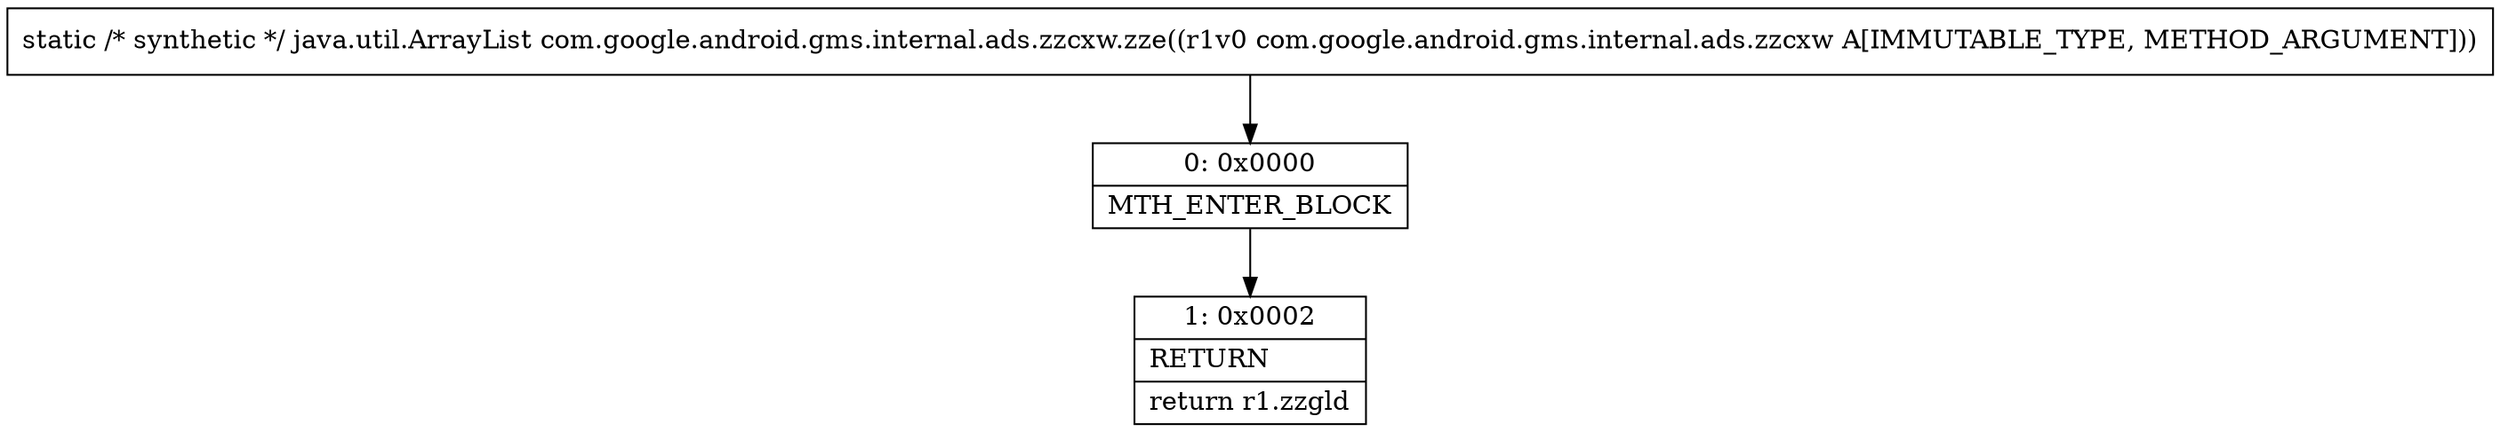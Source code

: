digraph "CFG forcom.google.android.gms.internal.ads.zzcxw.zze(Lcom\/google\/android\/gms\/internal\/ads\/zzcxw;)Ljava\/util\/ArrayList;" {
Node_0 [shape=record,label="{0\:\ 0x0000|MTH_ENTER_BLOCK\l}"];
Node_1 [shape=record,label="{1\:\ 0x0002|RETURN\l|return r1.zzgld\l}"];
MethodNode[shape=record,label="{static \/* synthetic *\/ java.util.ArrayList com.google.android.gms.internal.ads.zzcxw.zze((r1v0 com.google.android.gms.internal.ads.zzcxw A[IMMUTABLE_TYPE, METHOD_ARGUMENT])) }"];
MethodNode -> Node_0;
Node_0 -> Node_1;
}

